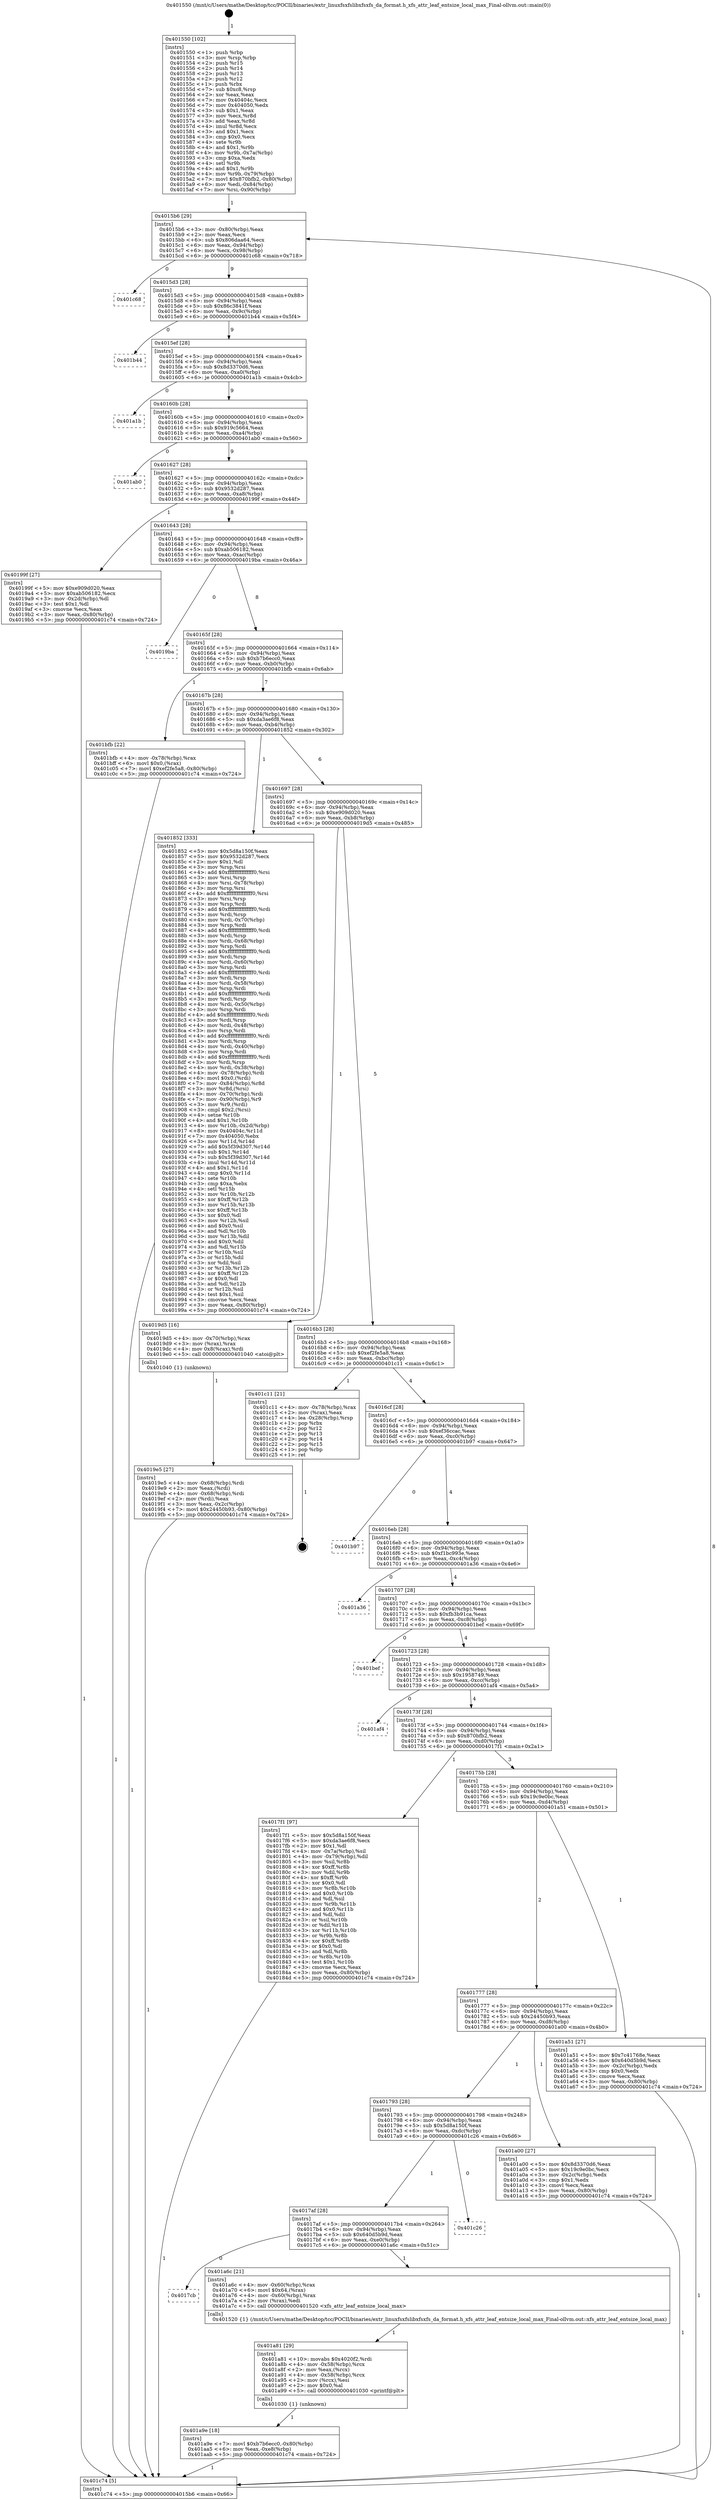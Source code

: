 digraph "0x401550" {
  label = "0x401550 (/mnt/c/Users/mathe/Desktop/tcc/POCII/binaries/extr_linuxfsxfslibxfsxfs_da_format.h_xfs_attr_leaf_entsize_local_max_Final-ollvm.out::main(0))"
  labelloc = "t"
  node[shape=record]

  Entry [label="",width=0.3,height=0.3,shape=circle,fillcolor=black,style=filled]
  "0x4015b6" [label="{
     0x4015b6 [29]\l
     | [instrs]\l
     &nbsp;&nbsp;0x4015b6 \<+3\>: mov -0x80(%rbp),%eax\l
     &nbsp;&nbsp;0x4015b9 \<+2\>: mov %eax,%ecx\l
     &nbsp;&nbsp;0x4015bb \<+6\>: sub $0x806daa64,%ecx\l
     &nbsp;&nbsp;0x4015c1 \<+6\>: mov %eax,-0x94(%rbp)\l
     &nbsp;&nbsp;0x4015c7 \<+6\>: mov %ecx,-0x98(%rbp)\l
     &nbsp;&nbsp;0x4015cd \<+6\>: je 0000000000401c68 \<main+0x718\>\l
  }"]
  "0x401c68" [label="{
     0x401c68\l
  }", style=dashed]
  "0x4015d3" [label="{
     0x4015d3 [28]\l
     | [instrs]\l
     &nbsp;&nbsp;0x4015d3 \<+5\>: jmp 00000000004015d8 \<main+0x88\>\l
     &nbsp;&nbsp;0x4015d8 \<+6\>: mov -0x94(%rbp),%eax\l
     &nbsp;&nbsp;0x4015de \<+5\>: sub $0x86c3841f,%eax\l
     &nbsp;&nbsp;0x4015e3 \<+6\>: mov %eax,-0x9c(%rbp)\l
     &nbsp;&nbsp;0x4015e9 \<+6\>: je 0000000000401b44 \<main+0x5f4\>\l
  }"]
  Exit [label="",width=0.3,height=0.3,shape=circle,fillcolor=black,style=filled,peripheries=2]
  "0x401b44" [label="{
     0x401b44\l
  }", style=dashed]
  "0x4015ef" [label="{
     0x4015ef [28]\l
     | [instrs]\l
     &nbsp;&nbsp;0x4015ef \<+5\>: jmp 00000000004015f4 \<main+0xa4\>\l
     &nbsp;&nbsp;0x4015f4 \<+6\>: mov -0x94(%rbp),%eax\l
     &nbsp;&nbsp;0x4015fa \<+5\>: sub $0x8d3370d6,%eax\l
     &nbsp;&nbsp;0x4015ff \<+6\>: mov %eax,-0xa0(%rbp)\l
     &nbsp;&nbsp;0x401605 \<+6\>: je 0000000000401a1b \<main+0x4cb\>\l
  }"]
  "0x401a9e" [label="{
     0x401a9e [18]\l
     | [instrs]\l
     &nbsp;&nbsp;0x401a9e \<+7\>: movl $0xb7b6ecc0,-0x80(%rbp)\l
     &nbsp;&nbsp;0x401aa5 \<+6\>: mov %eax,-0xe8(%rbp)\l
     &nbsp;&nbsp;0x401aab \<+5\>: jmp 0000000000401c74 \<main+0x724\>\l
  }"]
  "0x401a1b" [label="{
     0x401a1b\l
  }", style=dashed]
  "0x40160b" [label="{
     0x40160b [28]\l
     | [instrs]\l
     &nbsp;&nbsp;0x40160b \<+5\>: jmp 0000000000401610 \<main+0xc0\>\l
     &nbsp;&nbsp;0x401610 \<+6\>: mov -0x94(%rbp),%eax\l
     &nbsp;&nbsp;0x401616 \<+5\>: sub $0x919c5664,%eax\l
     &nbsp;&nbsp;0x40161b \<+6\>: mov %eax,-0xa4(%rbp)\l
     &nbsp;&nbsp;0x401621 \<+6\>: je 0000000000401ab0 \<main+0x560\>\l
  }"]
  "0x401a81" [label="{
     0x401a81 [29]\l
     | [instrs]\l
     &nbsp;&nbsp;0x401a81 \<+10\>: movabs $0x4020f2,%rdi\l
     &nbsp;&nbsp;0x401a8b \<+4\>: mov -0x58(%rbp),%rcx\l
     &nbsp;&nbsp;0x401a8f \<+2\>: mov %eax,(%rcx)\l
     &nbsp;&nbsp;0x401a91 \<+4\>: mov -0x58(%rbp),%rcx\l
     &nbsp;&nbsp;0x401a95 \<+2\>: mov (%rcx),%esi\l
     &nbsp;&nbsp;0x401a97 \<+2\>: mov $0x0,%al\l
     &nbsp;&nbsp;0x401a99 \<+5\>: call 0000000000401030 \<printf@plt\>\l
     | [calls]\l
     &nbsp;&nbsp;0x401030 \{1\} (unknown)\l
  }"]
  "0x401ab0" [label="{
     0x401ab0\l
  }", style=dashed]
  "0x401627" [label="{
     0x401627 [28]\l
     | [instrs]\l
     &nbsp;&nbsp;0x401627 \<+5\>: jmp 000000000040162c \<main+0xdc\>\l
     &nbsp;&nbsp;0x40162c \<+6\>: mov -0x94(%rbp),%eax\l
     &nbsp;&nbsp;0x401632 \<+5\>: sub $0x9532d287,%eax\l
     &nbsp;&nbsp;0x401637 \<+6\>: mov %eax,-0xa8(%rbp)\l
     &nbsp;&nbsp;0x40163d \<+6\>: je 000000000040199f \<main+0x44f\>\l
  }"]
  "0x4017cb" [label="{
     0x4017cb\l
  }", style=dashed]
  "0x40199f" [label="{
     0x40199f [27]\l
     | [instrs]\l
     &nbsp;&nbsp;0x40199f \<+5\>: mov $0xe909d020,%eax\l
     &nbsp;&nbsp;0x4019a4 \<+5\>: mov $0xab506182,%ecx\l
     &nbsp;&nbsp;0x4019a9 \<+3\>: mov -0x2d(%rbp),%dl\l
     &nbsp;&nbsp;0x4019ac \<+3\>: test $0x1,%dl\l
     &nbsp;&nbsp;0x4019af \<+3\>: cmovne %ecx,%eax\l
     &nbsp;&nbsp;0x4019b2 \<+3\>: mov %eax,-0x80(%rbp)\l
     &nbsp;&nbsp;0x4019b5 \<+5\>: jmp 0000000000401c74 \<main+0x724\>\l
  }"]
  "0x401643" [label="{
     0x401643 [28]\l
     | [instrs]\l
     &nbsp;&nbsp;0x401643 \<+5\>: jmp 0000000000401648 \<main+0xf8\>\l
     &nbsp;&nbsp;0x401648 \<+6\>: mov -0x94(%rbp),%eax\l
     &nbsp;&nbsp;0x40164e \<+5\>: sub $0xab506182,%eax\l
     &nbsp;&nbsp;0x401653 \<+6\>: mov %eax,-0xac(%rbp)\l
     &nbsp;&nbsp;0x401659 \<+6\>: je 00000000004019ba \<main+0x46a\>\l
  }"]
  "0x401a6c" [label="{
     0x401a6c [21]\l
     | [instrs]\l
     &nbsp;&nbsp;0x401a6c \<+4\>: mov -0x60(%rbp),%rax\l
     &nbsp;&nbsp;0x401a70 \<+6\>: movl $0x64,(%rax)\l
     &nbsp;&nbsp;0x401a76 \<+4\>: mov -0x60(%rbp),%rax\l
     &nbsp;&nbsp;0x401a7a \<+2\>: mov (%rax),%edi\l
     &nbsp;&nbsp;0x401a7c \<+5\>: call 0000000000401520 \<xfs_attr_leaf_entsize_local_max\>\l
     | [calls]\l
     &nbsp;&nbsp;0x401520 \{1\} (/mnt/c/Users/mathe/Desktop/tcc/POCII/binaries/extr_linuxfsxfslibxfsxfs_da_format.h_xfs_attr_leaf_entsize_local_max_Final-ollvm.out::xfs_attr_leaf_entsize_local_max)\l
  }"]
  "0x4019ba" [label="{
     0x4019ba\l
  }", style=dashed]
  "0x40165f" [label="{
     0x40165f [28]\l
     | [instrs]\l
     &nbsp;&nbsp;0x40165f \<+5\>: jmp 0000000000401664 \<main+0x114\>\l
     &nbsp;&nbsp;0x401664 \<+6\>: mov -0x94(%rbp),%eax\l
     &nbsp;&nbsp;0x40166a \<+5\>: sub $0xb7b6ecc0,%eax\l
     &nbsp;&nbsp;0x40166f \<+6\>: mov %eax,-0xb0(%rbp)\l
     &nbsp;&nbsp;0x401675 \<+6\>: je 0000000000401bfb \<main+0x6ab\>\l
  }"]
  "0x4017af" [label="{
     0x4017af [28]\l
     | [instrs]\l
     &nbsp;&nbsp;0x4017af \<+5\>: jmp 00000000004017b4 \<main+0x264\>\l
     &nbsp;&nbsp;0x4017b4 \<+6\>: mov -0x94(%rbp),%eax\l
     &nbsp;&nbsp;0x4017ba \<+5\>: sub $0x640d5b9d,%eax\l
     &nbsp;&nbsp;0x4017bf \<+6\>: mov %eax,-0xe0(%rbp)\l
     &nbsp;&nbsp;0x4017c5 \<+6\>: je 0000000000401a6c \<main+0x51c\>\l
  }"]
  "0x401bfb" [label="{
     0x401bfb [22]\l
     | [instrs]\l
     &nbsp;&nbsp;0x401bfb \<+4\>: mov -0x78(%rbp),%rax\l
     &nbsp;&nbsp;0x401bff \<+6\>: movl $0x0,(%rax)\l
     &nbsp;&nbsp;0x401c05 \<+7\>: movl $0xef2fe5a8,-0x80(%rbp)\l
     &nbsp;&nbsp;0x401c0c \<+5\>: jmp 0000000000401c74 \<main+0x724\>\l
  }"]
  "0x40167b" [label="{
     0x40167b [28]\l
     | [instrs]\l
     &nbsp;&nbsp;0x40167b \<+5\>: jmp 0000000000401680 \<main+0x130\>\l
     &nbsp;&nbsp;0x401680 \<+6\>: mov -0x94(%rbp),%eax\l
     &nbsp;&nbsp;0x401686 \<+5\>: sub $0xda3ae6f8,%eax\l
     &nbsp;&nbsp;0x40168b \<+6\>: mov %eax,-0xb4(%rbp)\l
     &nbsp;&nbsp;0x401691 \<+6\>: je 0000000000401852 \<main+0x302\>\l
  }"]
  "0x401c26" [label="{
     0x401c26\l
  }", style=dashed]
  "0x401852" [label="{
     0x401852 [333]\l
     | [instrs]\l
     &nbsp;&nbsp;0x401852 \<+5\>: mov $0x5d8a150f,%eax\l
     &nbsp;&nbsp;0x401857 \<+5\>: mov $0x9532d287,%ecx\l
     &nbsp;&nbsp;0x40185c \<+2\>: mov $0x1,%dl\l
     &nbsp;&nbsp;0x40185e \<+3\>: mov %rsp,%rsi\l
     &nbsp;&nbsp;0x401861 \<+4\>: add $0xfffffffffffffff0,%rsi\l
     &nbsp;&nbsp;0x401865 \<+3\>: mov %rsi,%rsp\l
     &nbsp;&nbsp;0x401868 \<+4\>: mov %rsi,-0x78(%rbp)\l
     &nbsp;&nbsp;0x40186c \<+3\>: mov %rsp,%rsi\l
     &nbsp;&nbsp;0x40186f \<+4\>: add $0xfffffffffffffff0,%rsi\l
     &nbsp;&nbsp;0x401873 \<+3\>: mov %rsi,%rsp\l
     &nbsp;&nbsp;0x401876 \<+3\>: mov %rsp,%rdi\l
     &nbsp;&nbsp;0x401879 \<+4\>: add $0xfffffffffffffff0,%rdi\l
     &nbsp;&nbsp;0x40187d \<+3\>: mov %rdi,%rsp\l
     &nbsp;&nbsp;0x401880 \<+4\>: mov %rdi,-0x70(%rbp)\l
     &nbsp;&nbsp;0x401884 \<+3\>: mov %rsp,%rdi\l
     &nbsp;&nbsp;0x401887 \<+4\>: add $0xfffffffffffffff0,%rdi\l
     &nbsp;&nbsp;0x40188b \<+3\>: mov %rdi,%rsp\l
     &nbsp;&nbsp;0x40188e \<+4\>: mov %rdi,-0x68(%rbp)\l
     &nbsp;&nbsp;0x401892 \<+3\>: mov %rsp,%rdi\l
     &nbsp;&nbsp;0x401895 \<+4\>: add $0xfffffffffffffff0,%rdi\l
     &nbsp;&nbsp;0x401899 \<+3\>: mov %rdi,%rsp\l
     &nbsp;&nbsp;0x40189c \<+4\>: mov %rdi,-0x60(%rbp)\l
     &nbsp;&nbsp;0x4018a0 \<+3\>: mov %rsp,%rdi\l
     &nbsp;&nbsp;0x4018a3 \<+4\>: add $0xfffffffffffffff0,%rdi\l
     &nbsp;&nbsp;0x4018a7 \<+3\>: mov %rdi,%rsp\l
     &nbsp;&nbsp;0x4018aa \<+4\>: mov %rdi,-0x58(%rbp)\l
     &nbsp;&nbsp;0x4018ae \<+3\>: mov %rsp,%rdi\l
     &nbsp;&nbsp;0x4018b1 \<+4\>: add $0xfffffffffffffff0,%rdi\l
     &nbsp;&nbsp;0x4018b5 \<+3\>: mov %rdi,%rsp\l
     &nbsp;&nbsp;0x4018b8 \<+4\>: mov %rdi,-0x50(%rbp)\l
     &nbsp;&nbsp;0x4018bc \<+3\>: mov %rsp,%rdi\l
     &nbsp;&nbsp;0x4018bf \<+4\>: add $0xfffffffffffffff0,%rdi\l
     &nbsp;&nbsp;0x4018c3 \<+3\>: mov %rdi,%rsp\l
     &nbsp;&nbsp;0x4018c6 \<+4\>: mov %rdi,-0x48(%rbp)\l
     &nbsp;&nbsp;0x4018ca \<+3\>: mov %rsp,%rdi\l
     &nbsp;&nbsp;0x4018cd \<+4\>: add $0xfffffffffffffff0,%rdi\l
     &nbsp;&nbsp;0x4018d1 \<+3\>: mov %rdi,%rsp\l
     &nbsp;&nbsp;0x4018d4 \<+4\>: mov %rdi,-0x40(%rbp)\l
     &nbsp;&nbsp;0x4018d8 \<+3\>: mov %rsp,%rdi\l
     &nbsp;&nbsp;0x4018db \<+4\>: add $0xfffffffffffffff0,%rdi\l
     &nbsp;&nbsp;0x4018df \<+3\>: mov %rdi,%rsp\l
     &nbsp;&nbsp;0x4018e2 \<+4\>: mov %rdi,-0x38(%rbp)\l
     &nbsp;&nbsp;0x4018e6 \<+4\>: mov -0x78(%rbp),%rdi\l
     &nbsp;&nbsp;0x4018ea \<+6\>: movl $0x0,(%rdi)\l
     &nbsp;&nbsp;0x4018f0 \<+7\>: mov -0x84(%rbp),%r8d\l
     &nbsp;&nbsp;0x4018f7 \<+3\>: mov %r8d,(%rsi)\l
     &nbsp;&nbsp;0x4018fa \<+4\>: mov -0x70(%rbp),%rdi\l
     &nbsp;&nbsp;0x4018fe \<+7\>: mov -0x90(%rbp),%r9\l
     &nbsp;&nbsp;0x401905 \<+3\>: mov %r9,(%rdi)\l
     &nbsp;&nbsp;0x401908 \<+3\>: cmpl $0x2,(%rsi)\l
     &nbsp;&nbsp;0x40190b \<+4\>: setne %r10b\l
     &nbsp;&nbsp;0x40190f \<+4\>: and $0x1,%r10b\l
     &nbsp;&nbsp;0x401913 \<+4\>: mov %r10b,-0x2d(%rbp)\l
     &nbsp;&nbsp;0x401917 \<+8\>: mov 0x40404c,%r11d\l
     &nbsp;&nbsp;0x40191f \<+7\>: mov 0x404050,%ebx\l
     &nbsp;&nbsp;0x401926 \<+3\>: mov %r11d,%r14d\l
     &nbsp;&nbsp;0x401929 \<+7\>: add $0x5f39d307,%r14d\l
     &nbsp;&nbsp;0x401930 \<+4\>: sub $0x1,%r14d\l
     &nbsp;&nbsp;0x401934 \<+7\>: sub $0x5f39d307,%r14d\l
     &nbsp;&nbsp;0x40193b \<+4\>: imul %r14d,%r11d\l
     &nbsp;&nbsp;0x40193f \<+4\>: and $0x1,%r11d\l
     &nbsp;&nbsp;0x401943 \<+4\>: cmp $0x0,%r11d\l
     &nbsp;&nbsp;0x401947 \<+4\>: sete %r10b\l
     &nbsp;&nbsp;0x40194b \<+3\>: cmp $0xa,%ebx\l
     &nbsp;&nbsp;0x40194e \<+4\>: setl %r15b\l
     &nbsp;&nbsp;0x401952 \<+3\>: mov %r10b,%r12b\l
     &nbsp;&nbsp;0x401955 \<+4\>: xor $0xff,%r12b\l
     &nbsp;&nbsp;0x401959 \<+3\>: mov %r15b,%r13b\l
     &nbsp;&nbsp;0x40195c \<+4\>: xor $0xff,%r13b\l
     &nbsp;&nbsp;0x401960 \<+3\>: xor $0x0,%dl\l
     &nbsp;&nbsp;0x401963 \<+3\>: mov %r12b,%sil\l
     &nbsp;&nbsp;0x401966 \<+4\>: and $0x0,%sil\l
     &nbsp;&nbsp;0x40196a \<+3\>: and %dl,%r10b\l
     &nbsp;&nbsp;0x40196d \<+3\>: mov %r13b,%dil\l
     &nbsp;&nbsp;0x401970 \<+4\>: and $0x0,%dil\l
     &nbsp;&nbsp;0x401974 \<+3\>: and %dl,%r15b\l
     &nbsp;&nbsp;0x401977 \<+3\>: or %r10b,%sil\l
     &nbsp;&nbsp;0x40197a \<+3\>: or %r15b,%dil\l
     &nbsp;&nbsp;0x40197d \<+3\>: xor %dil,%sil\l
     &nbsp;&nbsp;0x401980 \<+3\>: or %r13b,%r12b\l
     &nbsp;&nbsp;0x401983 \<+4\>: xor $0xff,%r12b\l
     &nbsp;&nbsp;0x401987 \<+3\>: or $0x0,%dl\l
     &nbsp;&nbsp;0x40198a \<+3\>: and %dl,%r12b\l
     &nbsp;&nbsp;0x40198d \<+3\>: or %r12b,%sil\l
     &nbsp;&nbsp;0x401990 \<+4\>: test $0x1,%sil\l
     &nbsp;&nbsp;0x401994 \<+3\>: cmovne %ecx,%eax\l
     &nbsp;&nbsp;0x401997 \<+3\>: mov %eax,-0x80(%rbp)\l
     &nbsp;&nbsp;0x40199a \<+5\>: jmp 0000000000401c74 \<main+0x724\>\l
  }"]
  "0x401697" [label="{
     0x401697 [28]\l
     | [instrs]\l
     &nbsp;&nbsp;0x401697 \<+5\>: jmp 000000000040169c \<main+0x14c\>\l
     &nbsp;&nbsp;0x40169c \<+6\>: mov -0x94(%rbp),%eax\l
     &nbsp;&nbsp;0x4016a2 \<+5\>: sub $0xe909d020,%eax\l
     &nbsp;&nbsp;0x4016a7 \<+6\>: mov %eax,-0xb8(%rbp)\l
     &nbsp;&nbsp;0x4016ad \<+6\>: je 00000000004019d5 \<main+0x485\>\l
  }"]
  "0x401793" [label="{
     0x401793 [28]\l
     | [instrs]\l
     &nbsp;&nbsp;0x401793 \<+5\>: jmp 0000000000401798 \<main+0x248\>\l
     &nbsp;&nbsp;0x401798 \<+6\>: mov -0x94(%rbp),%eax\l
     &nbsp;&nbsp;0x40179e \<+5\>: sub $0x5d8a150f,%eax\l
     &nbsp;&nbsp;0x4017a3 \<+6\>: mov %eax,-0xdc(%rbp)\l
     &nbsp;&nbsp;0x4017a9 \<+6\>: je 0000000000401c26 \<main+0x6d6\>\l
  }"]
  "0x4019d5" [label="{
     0x4019d5 [16]\l
     | [instrs]\l
     &nbsp;&nbsp;0x4019d5 \<+4\>: mov -0x70(%rbp),%rax\l
     &nbsp;&nbsp;0x4019d9 \<+3\>: mov (%rax),%rax\l
     &nbsp;&nbsp;0x4019dc \<+4\>: mov 0x8(%rax),%rdi\l
     &nbsp;&nbsp;0x4019e0 \<+5\>: call 0000000000401040 \<atoi@plt\>\l
     | [calls]\l
     &nbsp;&nbsp;0x401040 \{1\} (unknown)\l
  }"]
  "0x4016b3" [label="{
     0x4016b3 [28]\l
     | [instrs]\l
     &nbsp;&nbsp;0x4016b3 \<+5\>: jmp 00000000004016b8 \<main+0x168\>\l
     &nbsp;&nbsp;0x4016b8 \<+6\>: mov -0x94(%rbp),%eax\l
     &nbsp;&nbsp;0x4016be \<+5\>: sub $0xef2fe5a8,%eax\l
     &nbsp;&nbsp;0x4016c3 \<+6\>: mov %eax,-0xbc(%rbp)\l
     &nbsp;&nbsp;0x4016c9 \<+6\>: je 0000000000401c11 \<main+0x6c1\>\l
  }"]
  "0x401a00" [label="{
     0x401a00 [27]\l
     | [instrs]\l
     &nbsp;&nbsp;0x401a00 \<+5\>: mov $0x8d3370d6,%eax\l
     &nbsp;&nbsp;0x401a05 \<+5\>: mov $0x19c9e0bc,%ecx\l
     &nbsp;&nbsp;0x401a0a \<+3\>: mov -0x2c(%rbp),%edx\l
     &nbsp;&nbsp;0x401a0d \<+3\>: cmp $0x1,%edx\l
     &nbsp;&nbsp;0x401a10 \<+3\>: cmovl %ecx,%eax\l
     &nbsp;&nbsp;0x401a13 \<+3\>: mov %eax,-0x80(%rbp)\l
     &nbsp;&nbsp;0x401a16 \<+5\>: jmp 0000000000401c74 \<main+0x724\>\l
  }"]
  "0x401c11" [label="{
     0x401c11 [21]\l
     | [instrs]\l
     &nbsp;&nbsp;0x401c11 \<+4\>: mov -0x78(%rbp),%rax\l
     &nbsp;&nbsp;0x401c15 \<+2\>: mov (%rax),%eax\l
     &nbsp;&nbsp;0x401c17 \<+4\>: lea -0x28(%rbp),%rsp\l
     &nbsp;&nbsp;0x401c1b \<+1\>: pop %rbx\l
     &nbsp;&nbsp;0x401c1c \<+2\>: pop %r12\l
     &nbsp;&nbsp;0x401c1e \<+2\>: pop %r13\l
     &nbsp;&nbsp;0x401c20 \<+2\>: pop %r14\l
     &nbsp;&nbsp;0x401c22 \<+2\>: pop %r15\l
     &nbsp;&nbsp;0x401c24 \<+1\>: pop %rbp\l
     &nbsp;&nbsp;0x401c25 \<+1\>: ret\l
  }"]
  "0x4016cf" [label="{
     0x4016cf [28]\l
     | [instrs]\l
     &nbsp;&nbsp;0x4016cf \<+5\>: jmp 00000000004016d4 \<main+0x184\>\l
     &nbsp;&nbsp;0x4016d4 \<+6\>: mov -0x94(%rbp),%eax\l
     &nbsp;&nbsp;0x4016da \<+5\>: sub $0xef36ccac,%eax\l
     &nbsp;&nbsp;0x4016df \<+6\>: mov %eax,-0xc0(%rbp)\l
     &nbsp;&nbsp;0x4016e5 \<+6\>: je 0000000000401b97 \<main+0x647\>\l
  }"]
  "0x401777" [label="{
     0x401777 [28]\l
     | [instrs]\l
     &nbsp;&nbsp;0x401777 \<+5\>: jmp 000000000040177c \<main+0x22c\>\l
     &nbsp;&nbsp;0x40177c \<+6\>: mov -0x94(%rbp),%eax\l
     &nbsp;&nbsp;0x401782 \<+5\>: sub $0x24450b93,%eax\l
     &nbsp;&nbsp;0x401787 \<+6\>: mov %eax,-0xd8(%rbp)\l
     &nbsp;&nbsp;0x40178d \<+6\>: je 0000000000401a00 \<main+0x4b0\>\l
  }"]
  "0x401b97" [label="{
     0x401b97\l
  }", style=dashed]
  "0x4016eb" [label="{
     0x4016eb [28]\l
     | [instrs]\l
     &nbsp;&nbsp;0x4016eb \<+5\>: jmp 00000000004016f0 \<main+0x1a0\>\l
     &nbsp;&nbsp;0x4016f0 \<+6\>: mov -0x94(%rbp),%eax\l
     &nbsp;&nbsp;0x4016f6 \<+5\>: sub $0xf1bc993e,%eax\l
     &nbsp;&nbsp;0x4016fb \<+6\>: mov %eax,-0xc4(%rbp)\l
     &nbsp;&nbsp;0x401701 \<+6\>: je 0000000000401a36 \<main+0x4e6\>\l
  }"]
  "0x401a51" [label="{
     0x401a51 [27]\l
     | [instrs]\l
     &nbsp;&nbsp;0x401a51 \<+5\>: mov $0x7c41768e,%eax\l
     &nbsp;&nbsp;0x401a56 \<+5\>: mov $0x640d5b9d,%ecx\l
     &nbsp;&nbsp;0x401a5b \<+3\>: mov -0x2c(%rbp),%edx\l
     &nbsp;&nbsp;0x401a5e \<+3\>: cmp $0x0,%edx\l
     &nbsp;&nbsp;0x401a61 \<+3\>: cmove %ecx,%eax\l
     &nbsp;&nbsp;0x401a64 \<+3\>: mov %eax,-0x80(%rbp)\l
     &nbsp;&nbsp;0x401a67 \<+5\>: jmp 0000000000401c74 \<main+0x724\>\l
  }"]
  "0x401a36" [label="{
     0x401a36\l
  }", style=dashed]
  "0x401707" [label="{
     0x401707 [28]\l
     | [instrs]\l
     &nbsp;&nbsp;0x401707 \<+5\>: jmp 000000000040170c \<main+0x1bc\>\l
     &nbsp;&nbsp;0x40170c \<+6\>: mov -0x94(%rbp),%eax\l
     &nbsp;&nbsp;0x401712 \<+5\>: sub $0xfb3b91ca,%eax\l
     &nbsp;&nbsp;0x401717 \<+6\>: mov %eax,-0xc8(%rbp)\l
     &nbsp;&nbsp;0x40171d \<+6\>: je 0000000000401bef \<main+0x69f\>\l
  }"]
  "0x4019e5" [label="{
     0x4019e5 [27]\l
     | [instrs]\l
     &nbsp;&nbsp;0x4019e5 \<+4\>: mov -0x68(%rbp),%rdi\l
     &nbsp;&nbsp;0x4019e9 \<+2\>: mov %eax,(%rdi)\l
     &nbsp;&nbsp;0x4019eb \<+4\>: mov -0x68(%rbp),%rdi\l
     &nbsp;&nbsp;0x4019ef \<+2\>: mov (%rdi),%eax\l
     &nbsp;&nbsp;0x4019f1 \<+3\>: mov %eax,-0x2c(%rbp)\l
     &nbsp;&nbsp;0x4019f4 \<+7\>: movl $0x24450b93,-0x80(%rbp)\l
     &nbsp;&nbsp;0x4019fb \<+5\>: jmp 0000000000401c74 \<main+0x724\>\l
  }"]
  "0x401bef" [label="{
     0x401bef\l
  }", style=dashed]
  "0x401723" [label="{
     0x401723 [28]\l
     | [instrs]\l
     &nbsp;&nbsp;0x401723 \<+5\>: jmp 0000000000401728 \<main+0x1d8\>\l
     &nbsp;&nbsp;0x401728 \<+6\>: mov -0x94(%rbp),%eax\l
     &nbsp;&nbsp;0x40172e \<+5\>: sub $0x1958749,%eax\l
     &nbsp;&nbsp;0x401733 \<+6\>: mov %eax,-0xcc(%rbp)\l
     &nbsp;&nbsp;0x401739 \<+6\>: je 0000000000401af4 \<main+0x5a4\>\l
  }"]
  "0x401550" [label="{
     0x401550 [102]\l
     | [instrs]\l
     &nbsp;&nbsp;0x401550 \<+1\>: push %rbp\l
     &nbsp;&nbsp;0x401551 \<+3\>: mov %rsp,%rbp\l
     &nbsp;&nbsp;0x401554 \<+2\>: push %r15\l
     &nbsp;&nbsp;0x401556 \<+2\>: push %r14\l
     &nbsp;&nbsp;0x401558 \<+2\>: push %r13\l
     &nbsp;&nbsp;0x40155a \<+2\>: push %r12\l
     &nbsp;&nbsp;0x40155c \<+1\>: push %rbx\l
     &nbsp;&nbsp;0x40155d \<+7\>: sub $0xc8,%rsp\l
     &nbsp;&nbsp;0x401564 \<+2\>: xor %eax,%eax\l
     &nbsp;&nbsp;0x401566 \<+7\>: mov 0x40404c,%ecx\l
     &nbsp;&nbsp;0x40156d \<+7\>: mov 0x404050,%edx\l
     &nbsp;&nbsp;0x401574 \<+3\>: sub $0x1,%eax\l
     &nbsp;&nbsp;0x401577 \<+3\>: mov %ecx,%r8d\l
     &nbsp;&nbsp;0x40157a \<+3\>: add %eax,%r8d\l
     &nbsp;&nbsp;0x40157d \<+4\>: imul %r8d,%ecx\l
     &nbsp;&nbsp;0x401581 \<+3\>: and $0x1,%ecx\l
     &nbsp;&nbsp;0x401584 \<+3\>: cmp $0x0,%ecx\l
     &nbsp;&nbsp;0x401587 \<+4\>: sete %r9b\l
     &nbsp;&nbsp;0x40158b \<+4\>: and $0x1,%r9b\l
     &nbsp;&nbsp;0x40158f \<+4\>: mov %r9b,-0x7a(%rbp)\l
     &nbsp;&nbsp;0x401593 \<+3\>: cmp $0xa,%edx\l
     &nbsp;&nbsp;0x401596 \<+4\>: setl %r9b\l
     &nbsp;&nbsp;0x40159a \<+4\>: and $0x1,%r9b\l
     &nbsp;&nbsp;0x40159e \<+4\>: mov %r9b,-0x79(%rbp)\l
     &nbsp;&nbsp;0x4015a2 \<+7\>: movl $0x870bfb2,-0x80(%rbp)\l
     &nbsp;&nbsp;0x4015a9 \<+6\>: mov %edi,-0x84(%rbp)\l
     &nbsp;&nbsp;0x4015af \<+7\>: mov %rsi,-0x90(%rbp)\l
  }"]
  "0x401af4" [label="{
     0x401af4\l
  }", style=dashed]
  "0x40173f" [label="{
     0x40173f [28]\l
     | [instrs]\l
     &nbsp;&nbsp;0x40173f \<+5\>: jmp 0000000000401744 \<main+0x1f4\>\l
     &nbsp;&nbsp;0x401744 \<+6\>: mov -0x94(%rbp),%eax\l
     &nbsp;&nbsp;0x40174a \<+5\>: sub $0x870bfb2,%eax\l
     &nbsp;&nbsp;0x40174f \<+6\>: mov %eax,-0xd0(%rbp)\l
     &nbsp;&nbsp;0x401755 \<+6\>: je 00000000004017f1 \<main+0x2a1\>\l
  }"]
  "0x401c74" [label="{
     0x401c74 [5]\l
     | [instrs]\l
     &nbsp;&nbsp;0x401c74 \<+5\>: jmp 00000000004015b6 \<main+0x66\>\l
  }"]
  "0x4017f1" [label="{
     0x4017f1 [97]\l
     | [instrs]\l
     &nbsp;&nbsp;0x4017f1 \<+5\>: mov $0x5d8a150f,%eax\l
     &nbsp;&nbsp;0x4017f6 \<+5\>: mov $0xda3ae6f8,%ecx\l
     &nbsp;&nbsp;0x4017fb \<+2\>: mov $0x1,%dl\l
     &nbsp;&nbsp;0x4017fd \<+4\>: mov -0x7a(%rbp),%sil\l
     &nbsp;&nbsp;0x401801 \<+4\>: mov -0x79(%rbp),%dil\l
     &nbsp;&nbsp;0x401805 \<+3\>: mov %sil,%r8b\l
     &nbsp;&nbsp;0x401808 \<+4\>: xor $0xff,%r8b\l
     &nbsp;&nbsp;0x40180c \<+3\>: mov %dil,%r9b\l
     &nbsp;&nbsp;0x40180f \<+4\>: xor $0xff,%r9b\l
     &nbsp;&nbsp;0x401813 \<+3\>: xor $0x0,%dl\l
     &nbsp;&nbsp;0x401816 \<+3\>: mov %r8b,%r10b\l
     &nbsp;&nbsp;0x401819 \<+4\>: and $0x0,%r10b\l
     &nbsp;&nbsp;0x40181d \<+3\>: and %dl,%sil\l
     &nbsp;&nbsp;0x401820 \<+3\>: mov %r9b,%r11b\l
     &nbsp;&nbsp;0x401823 \<+4\>: and $0x0,%r11b\l
     &nbsp;&nbsp;0x401827 \<+3\>: and %dl,%dil\l
     &nbsp;&nbsp;0x40182a \<+3\>: or %sil,%r10b\l
     &nbsp;&nbsp;0x40182d \<+3\>: or %dil,%r11b\l
     &nbsp;&nbsp;0x401830 \<+3\>: xor %r11b,%r10b\l
     &nbsp;&nbsp;0x401833 \<+3\>: or %r9b,%r8b\l
     &nbsp;&nbsp;0x401836 \<+4\>: xor $0xff,%r8b\l
     &nbsp;&nbsp;0x40183a \<+3\>: or $0x0,%dl\l
     &nbsp;&nbsp;0x40183d \<+3\>: and %dl,%r8b\l
     &nbsp;&nbsp;0x401840 \<+3\>: or %r8b,%r10b\l
     &nbsp;&nbsp;0x401843 \<+4\>: test $0x1,%r10b\l
     &nbsp;&nbsp;0x401847 \<+3\>: cmovne %ecx,%eax\l
     &nbsp;&nbsp;0x40184a \<+3\>: mov %eax,-0x80(%rbp)\l
     &nbsp;&nbsp;0x40184d \<+5\>: jmp 0000000000401c74 \<main+0x724\>\l
  }"]
  "0x40175b" [label="{
     0x40175b [28]\l
     | [instrs]\l
     &nbsp;&nbsp;0x40175b \<+5\>: jmp 0000000000401760 \<main+0x210\>\l
     &nbsp;&nbsp;0x401760 \<+6\>: mov -0x94(%rbp),%eax\l
     &nbsp;&nbsp;0x401766 \<+5\>: sub $0x19c9e0bc,%eax\l
     &nbsp;&nbsp;0x40176b \<+6\>: mov %eax,-0xd4(%rbp)\l
     &nbsp;&nbsp;0x401771 \<+6\>: je 0000000000401a51 \<main+0x501\>\l
  }"]
  Entry -> "0x401550" [label=" 1"]
  "0x4015b6" -> "0x401c68" [label=" 0"]
  "0x4015b6" -> "0x4015d3" [label=" 9"]
  "0x401c11" -> Exit [label=" 1"]
  "0x4015d3" -> "0x401b44" [label=" 0"]
  "0x4015d3" -> "0x4015ef" [label=" 9"]
  "0x401bfb" -> "0x401c74" [label=" 1"]
  "0x4015ef" -> "0x401a1b" [label=" 0"]
  "0x4015ef" -> "0x40160b" [label=" 9"]
  "0x401a9e" -> "0x401c74" [label=" 1"]
  "0x40160b" -> "0x401ab0" [label=" 0"]
  "0x40160b" -> "0x401627" [label=" 9"]
  "0x401a81" -> "0x401a9e" [label=" 1"]
  "0x401627" -> "0x40199f" [label=" 1"]
  "0x401627" -> "0x401643" [label=" 8"]
  "0x401a6c" -> "0x401a81" [label=" 1"]
  "0x401643" -> "0x4019ba" [label=" 0"]
  "0x401643" -> "0x40165f" [label=" 8"]
  "0x4017af" -> "0x4017cb" [label=" 0"]
  "0x40165f" -> "0x401bfb" [label=" 1"]
  "0x40165f" -> "0x40167b" [label=" 7"]
  "0x4017af" -> "0x401a6c" [label=" 1"]
  "0x40167b" -> "0x401852" [label=" 1"]
  "0x40167b" -> "0x401697" [label=" 6"]
  "0x401793" -> "0x4017af" [label=" 1"]
  "0x401697" -> "0x4019d5" [label=" 1"]
  "0x401697" -> "0x4016b3" [label=" 5"]
  "0x401793" -> "0x401c26" [label=" 0"]
  "0x4016b3" -> "0x401c11" [label=" 1"]
  "0x4016b3" -> "0x4016cf" [label=" 4"]
  "0x401a51" -> "0x401c74" [label=" 1"]
  "0x4016cf" -> "0x401b97" [label=" 0"]
  "0x4016cf" -> "0x4016eb" [label=" 4"]
  "0x401777" -> "0x401793" [label=" 1"]
  "0x4016eb" -> "0x401a36" [label=" 0"]
  "0x4016eb" -> "0x401707" [label=" 4"]
  "0x401777" -> "0x401a00" [label=" 1"]
  "0x401707" -> "0x401bef" [label=" 0"]
  "0x401707" -> "0x401723" [label=" 4"]
  "0x40175b" -> "0x401777" [label=" 2"]
  "0x401723" -> "0x401af4" [label=" 0"]
  "0x401723" -> "0x40173f" [label=" 4"]
  "0x401a00" -> "0x401c74" [label=" 1"]
  "0x40173f" -> "0x4017f1" [label=" 1"]
  "0x40173f" -> "0x40175b" [label=" 3"]
  "0x4017f1" -> "0x401c74" [label=" 1"]
  "0x401550" -> "0x4015b6" [label=" 1"]
  "0x401c74" -> "0x4015b6" [label=" 8"]
  "0x40175b" -> "0x401a51" [label=" 1"]
  "0x401852" -> "0x401c74" [label=" 1"]
  "0x40199f" -> "0x401c74" [label=" 1"]
  "0x4019d5" -> "0x4019e5" [label=" 1"]
  "0x4019e5" -> "0x401c74" [label=" 1"]
}
